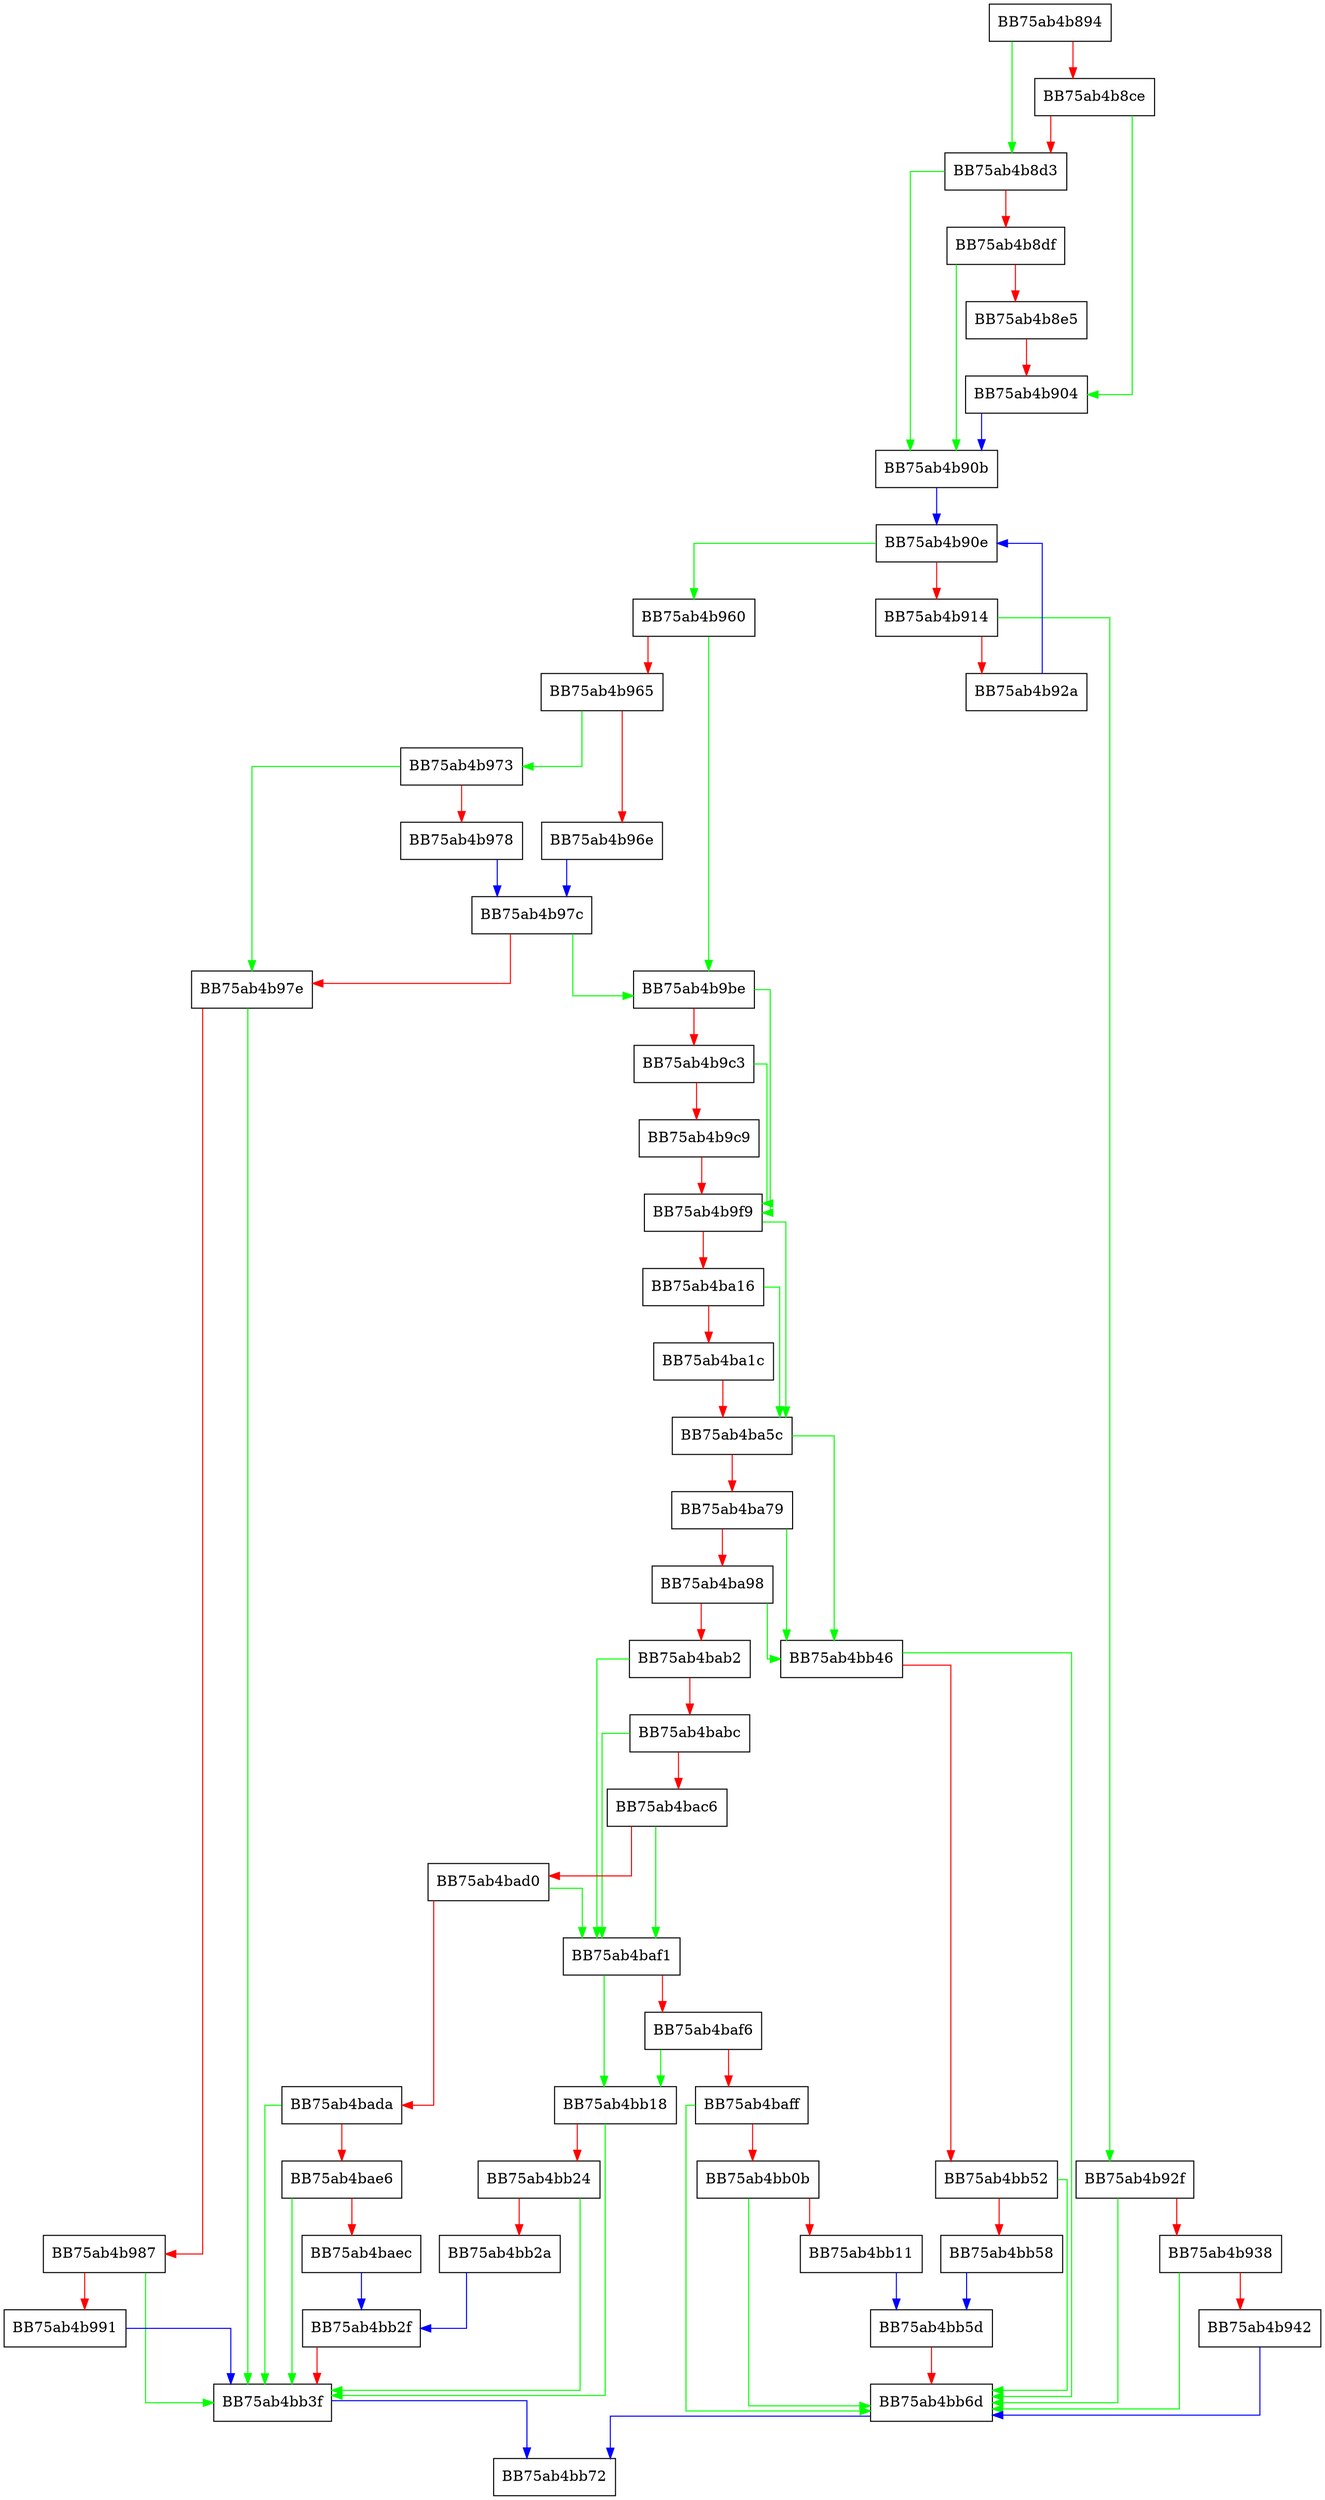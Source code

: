 digraph ParseBootRecord {
  node [shape="box"];
  graph [splines=ortho];
  BB75ab4b894 -> BB75ab4b8d3 [color="green"];
  BB75ab4b894 -> BB75ab4b8ce [color="red"];
  BB75ab4b8ce -> BB75ab4b904 [color="green"];
  BB75ab4b8ce -> BB75ab4b8d3 [color="red"];
  BB75ab4b8d3 -> BB75ab4b90b [color="green"];
  BB75ab4b8d3 -> BB75ab4b8df [color="red"];
  BB75ab4b8df -> BB75ab4b90b [color="green"];
  BB75ab4b8df -> BB75ab4b8e5 [color="red"];
  BB75ab4b8e5 -> BB75ab4b904 [color="red"];
  BB75ab4b904 -> BB75ab4b90b [color="blue"];
  BB75ab4b90b -> BB75ab4b90e [color="blue"];
  BB75ab4b90e -> BB75ab4b960 [color="green"];
  BB75ab4b90e -> BB75ab4b914 [color="red"];
  BB75ab4b914 -> BB75ab4b92f [color="green"];
  BB75ab4b914 -> BB75ab4b92a [color="red"];
  BB75ab4b92a -> BB75ab4b90e [color="blue"];
  BB75ab4b92f -> BB75ab4bb6d [color="green"];
  BB75ab4b92f -> BB75ab4b938 [color="red"];
  BB75ab4b938 -> BB75ab4bb6d [color="green"];
  BB75ab4b938 -> BB75ab4b942 [color="red"];
  BB75ab4b942 -> BB75ab4bb6d [color="blue"];
  BB75ab4b960 -> BB75ab4b9be [color="green"];
  BB75ab4b960 -> BB75ab4b965 [color="red"];
  BB75ab4b965 -> BB75ab4b973 [color="green"];
  BB75ab4b965 -> BB75ab4b96e [color="red"];
  BB75ab4b96e -> BB75ab4b97c [color="blue"];
  BB75ab4b973 -> BB75ab4b97e [color="green"];
  BB75ab4b973 -> BB75ab4b978 [color="red"];
  BB75ab4b978 -> BB75ab4b97c [color="blue"];
  BB75ab4b97c -> BB75ab4b9be [color="green"];
  BB75ab4b97c -> BB75ab4b97e [color="red"];
  BB75ab4b97e -> BB75ab4bb3f [color="green"];
  BB75ab4b97e -> BB75ab4b987 [color="red"];
  BB75ab4b987 -> BB75ab4bb3f [color="green"];
  BB75ab4b987 -> BB75ab4b991 [color="red"];
  BB75ab4b991 -> BB75ab4bb3f [color="blue"];
  BB75ab4b9be -> BB75ab4b9f9 [color="green"];
  BB75ab4b9be -> BB75ab4b9c3 [color="red"];
  BB75ab4b9c3 -> BB75ab4b9f9 [color="green"];
  BB75ab4b9c3 -> BB75ab4b9c9 [color="red"];
  BB75ab4b9c9 -> BB75ab4b9f9 [color="red"];
  BB75ab4b9f9 -> BB75ab4ba5c [color="green"];
  BB75ab4b9f9 -> BB75ab4ba16 [color="red"];
  BB75ab4ba16 -> BB75ab4ba5c [color="green"];
  BB75ab4ba16 -> BB75ab4ba1c [color="red"];
  BB75ab4ba1c -> BB75ab4ba5c [color="red"];
  BB75ab4ba5c -> BB75ab4bb46 [color="green"];
  BB75ab4ba5c -> BB75ab4ba79 [color="red"];
  BB75ab4ba79 -> BB75ab4bb46 [color="green"];
  BB75ab4ba79 -> BB75ab4ba98 [color="red"];
  BB75ab4ba98 -> BB75ab4bb46 [color="green"];
  BB75ab4ba98 -> BB75ab4bab2 [color="red"];
  BB75ab4bab2 -> BB75ab4baf1 [color="green"];
  BB75ab4bab2 -> BB75ab4babc [color="red"];
  BB75ab4babc -> BB75ab4baf1 [color="green"];
  BB75ab4babc -> BB75ab4bac6 [color="red"];
  BB75ab4bac6 -> BB75ab4baf1 [color="green"];
  BB75ab4bac6 -> BB75ab4bad0 [color="red"];
  BB75ab4bad0 -> BB75ab4baf1 [color="green"];
  BB75ab4bad0 -> BB75ab4bada [color="red"];
  BB75ab4bada -> BB75ab4bb3f [color="green"];
  BB75ab4bada -> BB75ab4bae6 [color="red"];
  BB75ab4bae6 -> BB75ab4bb3f [color="green"];
  BB75ab4bae6 -> BB75ab4baec [color="red"];
  BB75ab4baec -> BB75ab4bb2f [color="blue"];
  BB75ab4baf1 -> BB75ab4bb18 [color="green"];
  BB75ab4baf1 -> BB75ab4baf6 [color="red"];
  BB75ab4baf6 -> BB75ab4bb18 [color="green"];
  BB75ab4baf6 -> BB75ab4baff [color="red"];
  BB75ab4baff -> BB75ab4bb6d [color="green"];
  BB75ab4baff -> BB75ab4bb0b [color="red"];
  BB75ab4bb0b -> BB75ab4bb6d [color="green"];
  BB75ab4bb0b -> BB75ab4bb11 [color="red"];
  BB75ab4bb11 -> BB75ab4bb5d [color="blue"];
  BB75ab4bb18 -> BB75ab4bb3f [color="green"];
  BB75ab4bb18 -> BB75ab4bb24 [color="red"];
  BB75ab4bb24 -> BB75ab4bb3f [color="green"];
  BB75ab4bb24 -> BB75ab4bb2a [color="red"];
  BB75ab4bb2a -> BB75ab4bb2f [color="blue"];
  BB75ab4bb2f -> BB75ab4bb3f [color="red"];
  BB75ab4bb3f -> BB75ab4bb72 [color="blue"];
  BB75ab4bb46 -> BB75ab4bb6d [color="green"];
  BB75ab4bb46 -> BB75ab4bb52 [color="red"];
  BB75ab4bb52 -> BB75ab4bb6d [color="green"];
  BB75ab4bb52 -> BB75ab4bb58 [color="red"];
  BB75ab4bb58 -> BB75ab4bb5d [color="blue"];
  BB75ab4bb5d -> BB75ab4bb6d [color="red"];
  BB75ab4bb6d -> BB75ab4bb72 [color="blue"];
}